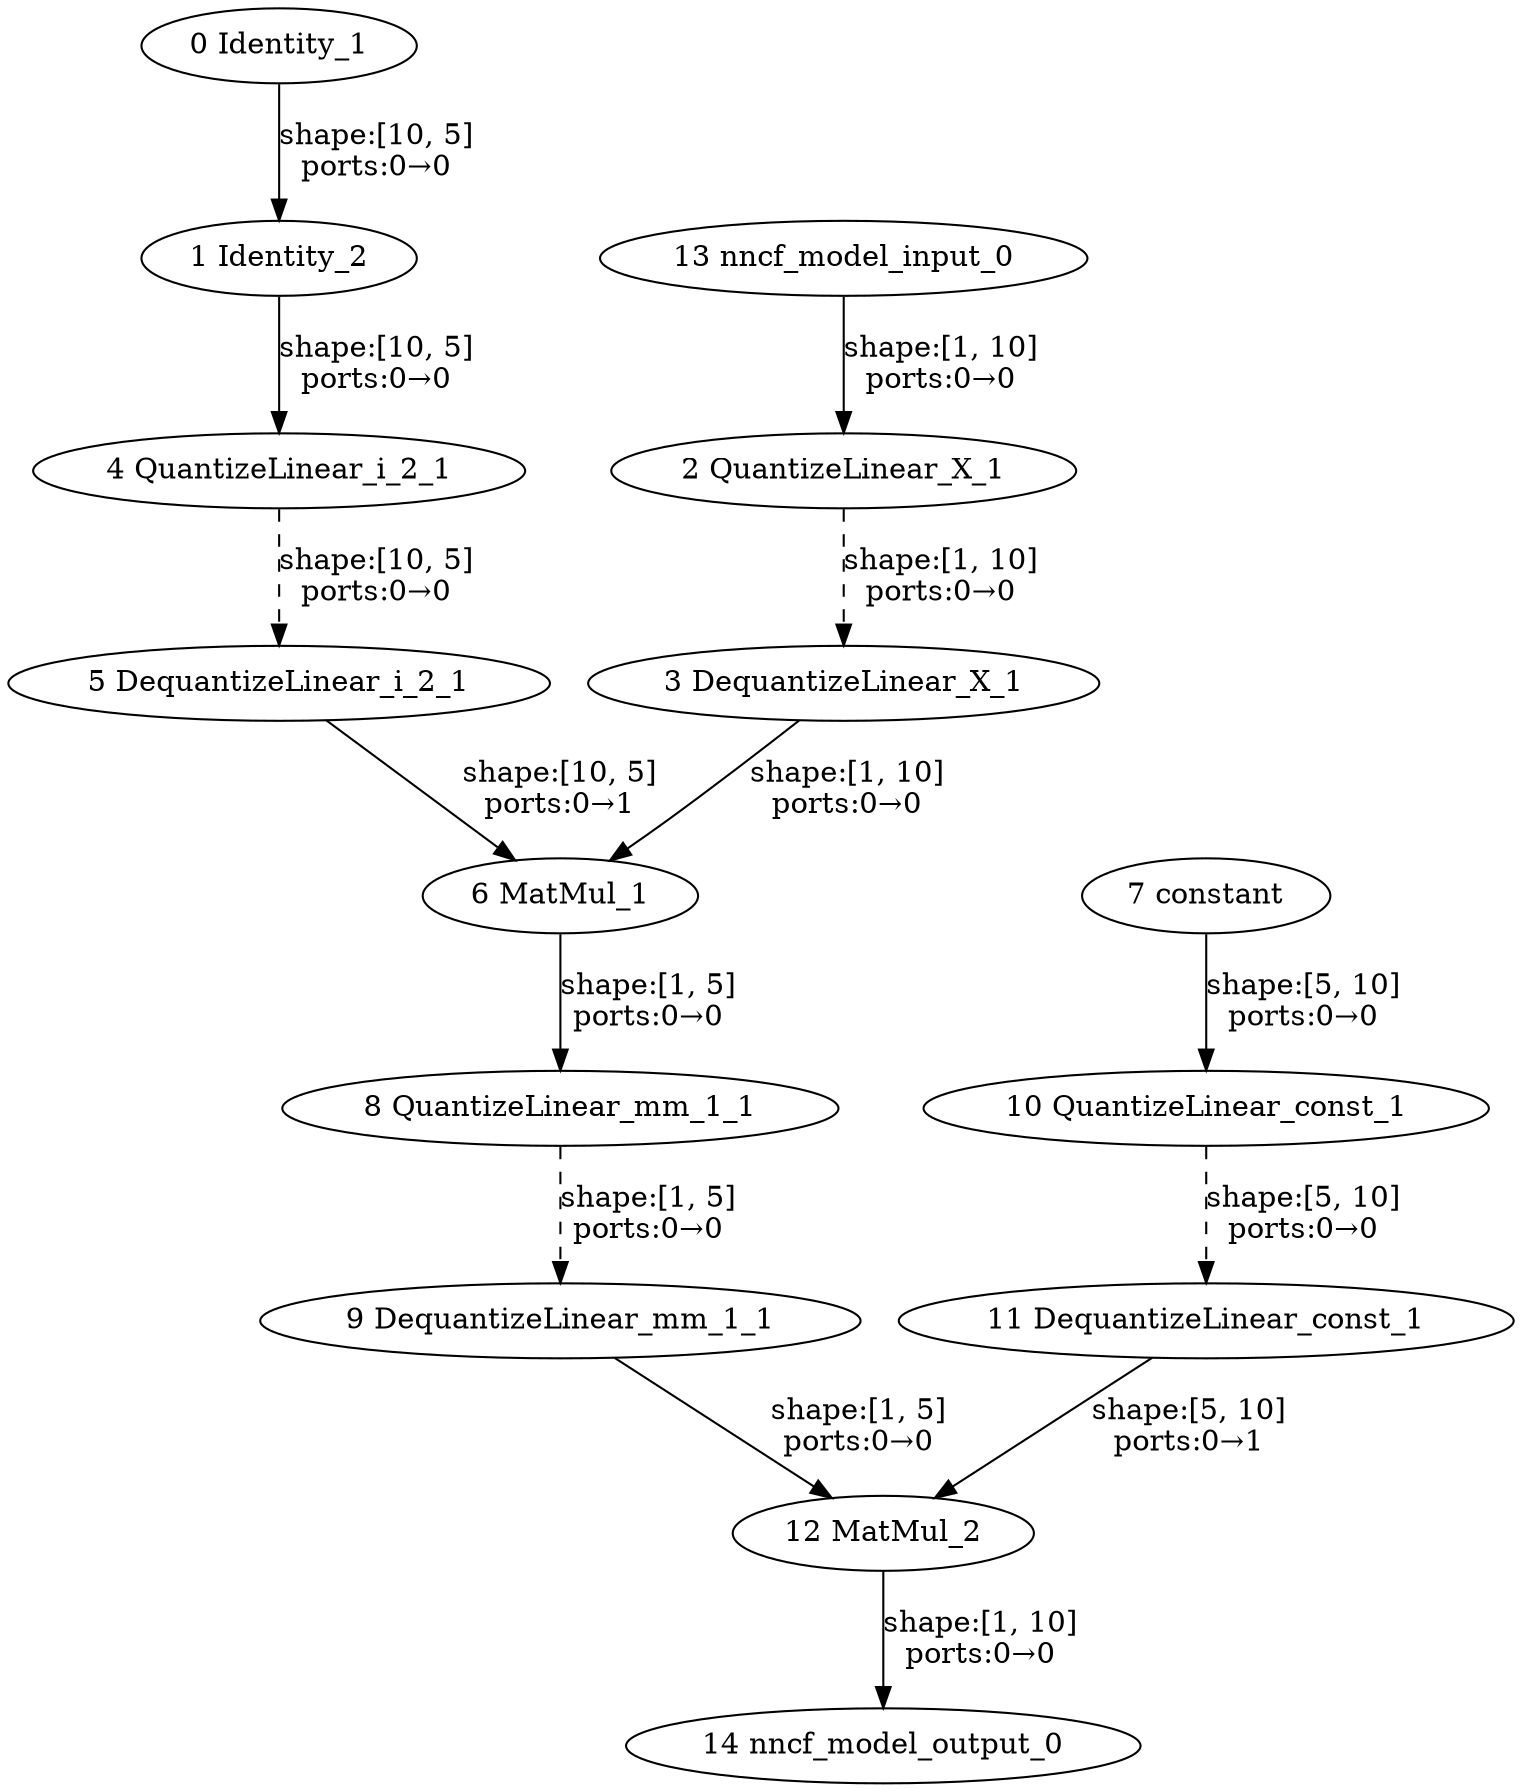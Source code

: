 strict digraph  {
"0 Identity_1" [id=0, type=Identity];
"1 Identity_2" [id=1, type=Identity];
"2 QuantizeLinear_X_1" [id=2, type=QuantizeLinear];
"3 DequantizeLinear_X_1" [id=3, type=DequantizeLinear];
"4 QuantizeLinear_i_2_1" [id=4, type=QuantizeLinear];
"5 DequantizeLinear_i_2_1" [id=5, type=DequantizeLinear];
"6 MatMul_1" [id=6, type=MatMul];
"7 constant" [id=7, type=Constant];
"8 QuantizeLinear_mm_1_1" [id=8, type=QuantizeLinear];
"9 DequantizeLinear_mm_1_1" [id=9, type=DequantizeLinear];
"10 QuantizeLinear_const_1" [id=10, type=QuantizeLinear];
"11 DequantizeLinear_const_1" [id=11, type=DequantizeLinear];
"12 MatMul_2" [id=12, type=MatMul];
"13 nncf_model_input_0" [id=13, type=nncf_model_input];
"14 nncf_model_output_0" [id=14, type=nncf_model_output];
"0 Identity_1" -> "1 Identity_2"  [label="shape:[10, 5]\nports:0→0", style=solid];
"1 Identity_2" -> "4 QuantizeLinear_i_2_1"  [label="shape:[10, 5]\nports:0→0", style=solid];
"2 QuantizeLinear_X_1" -> "3 DequantizeLinear_X_1"  [label="shape:[1, 10]\nports:0→0", style=dashed];
"3 DequantizeLinear_X_1" -> "6 MatMul_1"  [label="shape:[1, 10]\nports:0→0", style=solid];
"4 QuantizeLinear_i_2_1" -> "5 DequantizeLinear_i_2_1"  [label="shape:[10, 5]\nports:0→0", style=dashed];
"5 DequantizeLinear_i_2_1" -> "6 MatMul_1"  [label="shape:[10, 5]\nports:0→1", style=solid];
"6 MatMul_1" -> "8 QuantizeLinear_mm_1_1"  [label="shape:[1, 5]\nports:0→0", style=solid];
"7 constant" -> "10 QuantizeLinear_const_1"  [label="shape:[5, 10]\nports:0→0", style=solid];
"8 QuantizeLinear_mm_1_1" -> "9 DequantizeLinear_mm_1_1"  [label="shape:[1, 5]\nports:0→0", style=dashed];
"9 DequantizeLinear_mm_1_1" -> "12 MatMul_2"  [label="shape:[1, 5]\nports:0→0", style=solid];
"10 QuantizeLinear_const_1" -> "11 DequantizeLinear_const_1"  [label="shape:[5, 10]\nports:0→0", style=dashed];
"11 DequantizeLinear_const_1" -> "12 MatMul_2"  [label="shape:[5, 10]\nports:0→1", style=solid];
"12 MatMul_2" -> "14 nncf_model_output_0"  [label="shape:[1, 10]\nports:0→0", style=solid];
"13 nncf_model_input_0" -> "2 QuantizeLinear_X_1"  [label="shape:[1, 10]\nports:0→0", style=solid];
}
